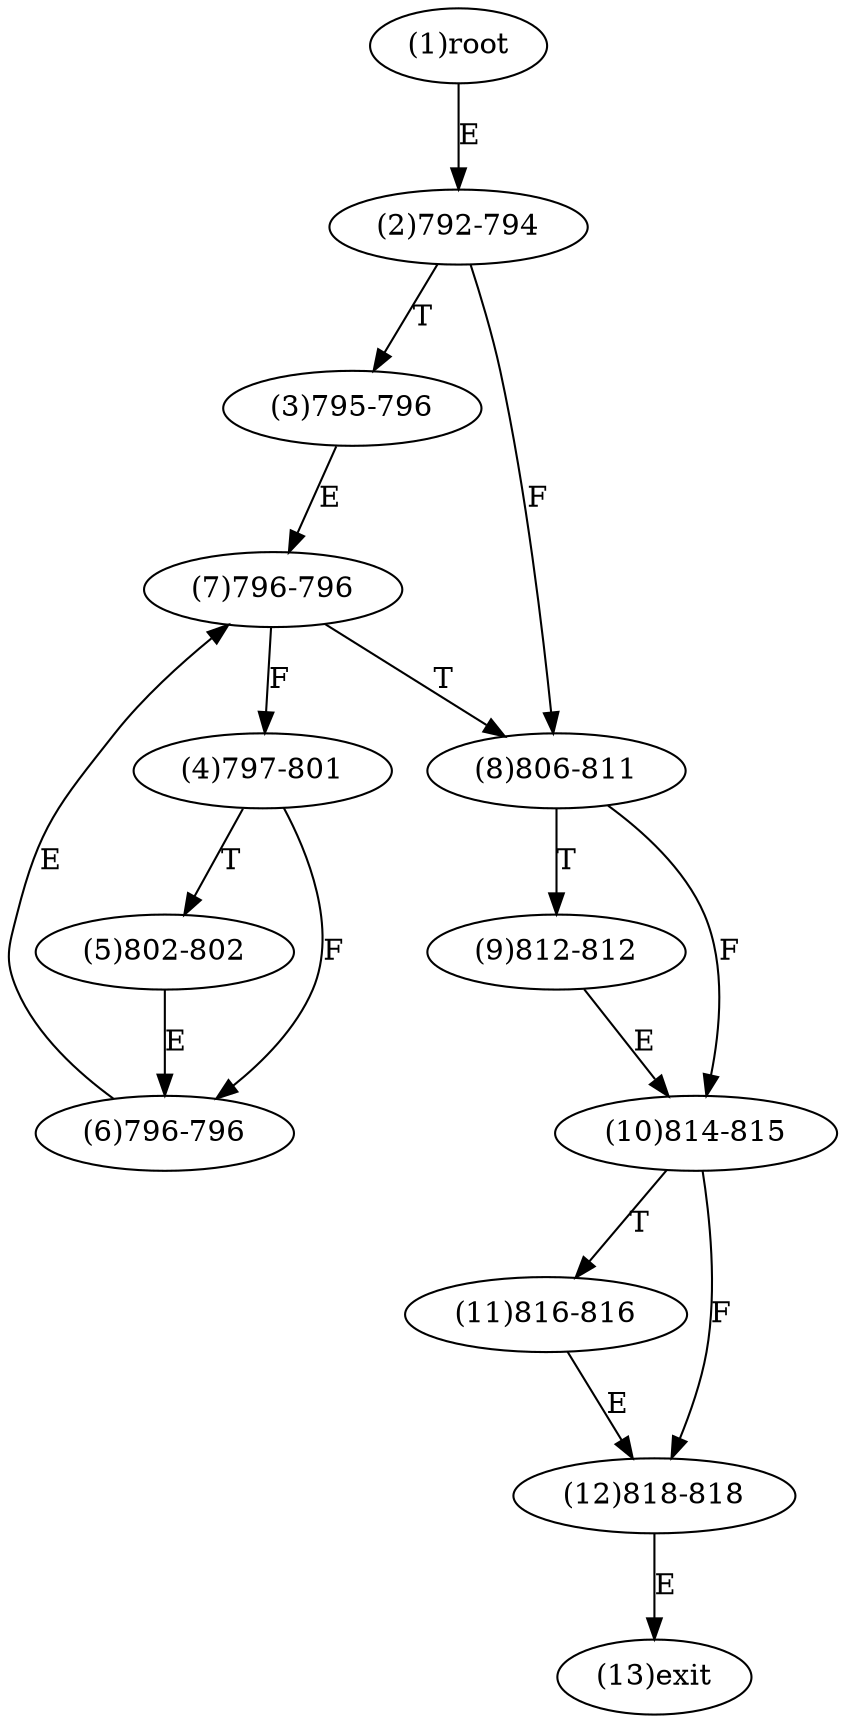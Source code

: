 digraph "" { 
1[ label="(1)root"];
2[ label="(2)792-794"];
3[ label="(3)795-796"];
4[ label="(4)797-801"];
5[ label="(5)802-802"];
6[ label="(6)796-796"];
7[ label="(7)796-796"];
8[ label="(8)806-811"];
9[ label="(9)812-812"];
10[ label="(10)814-815"];
11[ label="(11)816-816"];
12[ label="(12)818-818"];
13[ label="(13)exit"];
1->2[ label="E"];
2->8[ label="F"];
2->3[ label="T"];
3->7[ label="E"];
4->6[ label="F"];
4->5[ label="T"];
5->6[ label="E"];
6->7[ label="E"];
7->4[ label="F"];
7->8[ label="T"];
8->10[ label="F"];
8->9[ label="T"];
9->10[ label="E"];
10->12[ label="F"];
10->11[ label="T"];
11->12[ label="E"];
12->13[ label="E"];
}